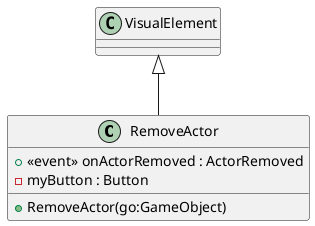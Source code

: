 @startuml
class RemoveActor {
    +  <<event>> onActorRemoved : ActorRemoved 
    - myButton : Button
    + RemoveActor(go:GameObject)
}
VisualElement <|-- RemoveActor
@enduml
